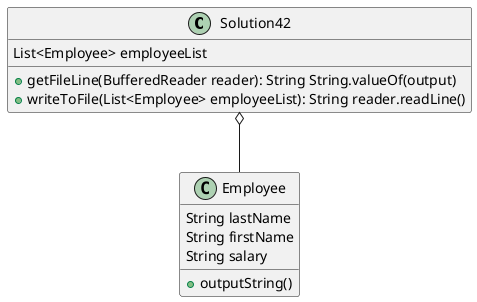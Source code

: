 @startuml
'https://plantuml.com/sequence-diagram


class Solution42 {
List<Employee> employeeList
+getFileLine(BufferedReader reader): String String.valueOf(output)
+writeToFile(List<Employee> employeeList): String reader.readLine()
}

class Employee {
String lastName
String firstName
String salary
+outputString()
}
Solution42 o-- Employee
@enduml